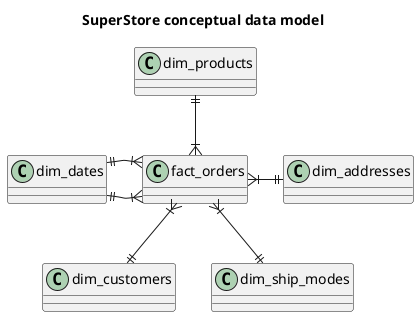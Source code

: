 @startuml
title: SuperStore conceptual data model
fact_orders }|--|| dim_customers
fact_orders }|-right-|| dim_addresses
fact_orders }|-up-|| dim_products
fact_orders }|-left-|| dim_dates
fact_orders }|-left-|| dim_dates
fact_orders }|--|| dim_ship_modes
@enduml